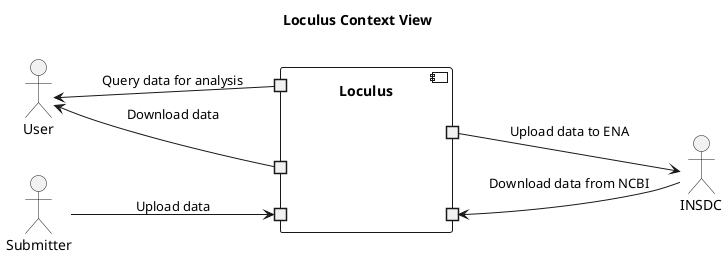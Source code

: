 @startuml

title Loculus Context View
left to right direction

actor User as user
actor Submitter as submitter
actor INSDC as insdc

component Loculus as loculus {
    portin " " as download
    portin " " as analysis
    portin " " as upload
    portout " " as ingest
    portout " " as deposition
}

user <-- download : Download data
user <-- analysis : Query data for analysis
submitter --> upload : Upload data

insdc -down-> ingest : Download data from NCBI
insdc <-up- deposition : Upload data to ENA

@enduml

